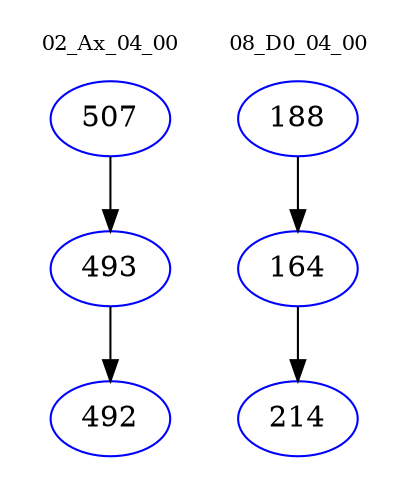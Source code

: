 digraph{
subgraph cluster_0 {
color = white
label = "02_Ax_04_00";
fontsize=10;
T0_507 [label="507", color="blue"]
T0_507 -> T0_493 [color="black"]
T0_493 [label="493", color="blue"]
T0_493 -> T0_492 [color="black"]
T0_492 [label="492", color="blue"]
}
subgraph cluster_1 {
color = white
label = "08_D0_04_00";
fontsize=10;
T1_188 [label="188", color="blue"]
T1_188 -> T1_164 [color="black"]
T1_164 [label="164", color="blue"]
T1_164 -> T1_214 [color="black"]
T1_214 [label="214", color="blue"]
}
}
